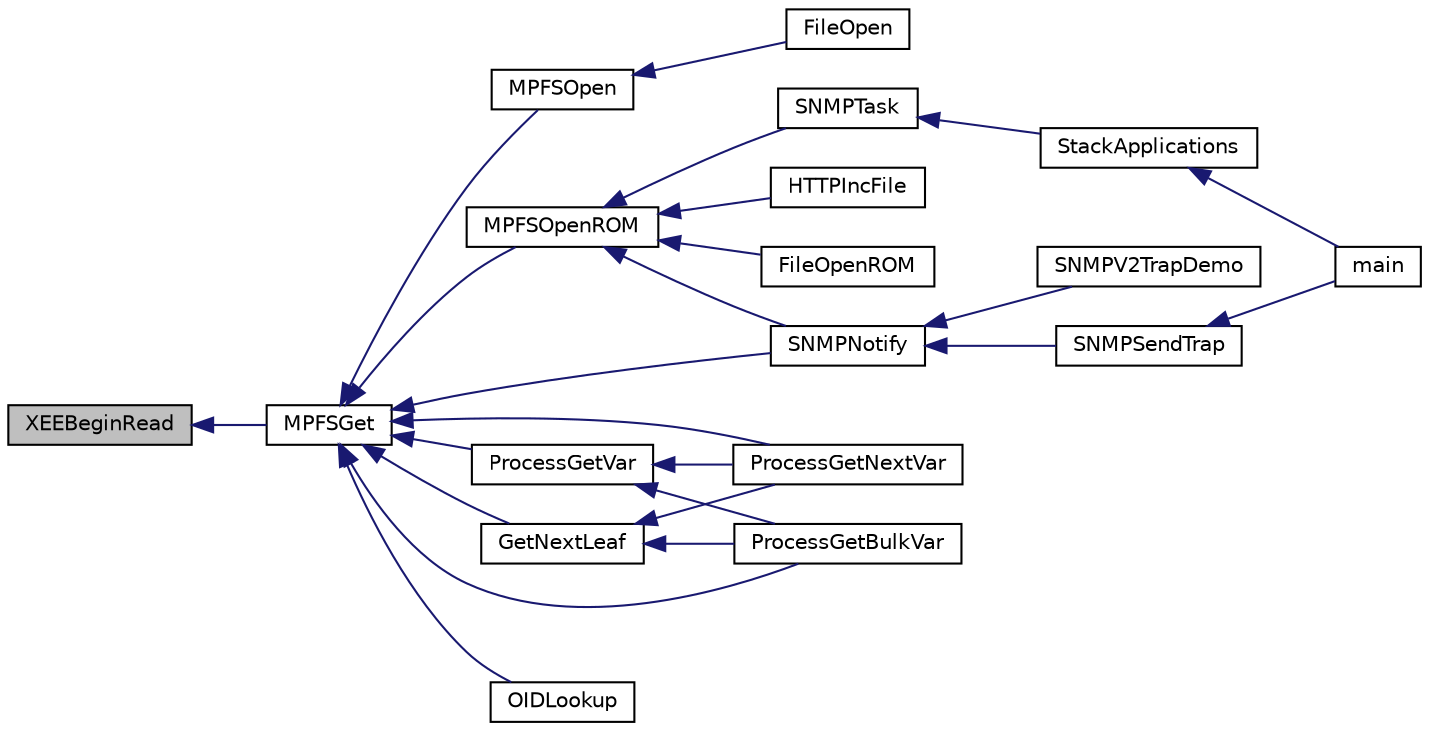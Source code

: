 digraph "XEEBeginRead"
{
  edge [fontname="Helvetica",fontsize="10",labelfontname="Helvetica",labelfontsize="10"];
  node [fontname="Helvetica",fontsize="10",shape=record];
  rankdir="LR";
  Node1 [label="XEEBeginRead",height=0.2,width=0.4,color="black", fillcolor="grey75", style="filled", fontcolor="black"];
  Node1 -> Node2 [dir="back",color="midnightblue",fontsize="10",style="solid",fontname="Helvetica"];
  Node2 [label="MPFSGet",height=0.2,width=0.4,color="black", fillcolor="white", style="filled",URL="$_m_p_f_s2_8c.html#afb383667304485d15b8533a6af5d72bb"];
  Node2 -> Node3 [dir="back",color="midnightblue",fontsize="10",style="solid",fontname="Helvetica"];
  Node3 [label="MPFSOpen",height=0.2,width=0.4,color="black", fillcolor="white", style="filled",URL="$_m_p_f_s2_8c.html#a596ccaea045af311ad0bcb4d69a82d11"];
  Node3 -> Node4 [dir="back",color="midnightblue",fontsize="10",style="solid",fontname="Helvetica"];
  Node4 [label="FileOpen",height=0.2,width=0.4,color="black", fillcolor="white", style="filled",URL="$_file_system_8c.html#aa82c8d7821c63cb52f019ffeb362c64b"];
  Node2 -> Node5 [dir="back",color="midnightblue",fontsize="10",style="solid",fontname="Helvetica"];
  Node5 [label="MPFSOpenROM",height=0.2,width=0.4,color="black", fillcolor="white", style="filled",URL="$_m_p_f_s2_8c.html#a0bd3253fb81c25ae33e53ae1fc201fd8"];
  Node5 -> Node6 [dir="back",color="midnightblue",fontsize="10",style="solid",fontname="Helvetica"];
  Node6 [label="FileOpenROM",height=0.2,width=0.4,color="black", fillcolor="white", style="filled",URL="$_file_system_8c.html#ac74a42145bf44bfe5754a02f0b50bc55"];
  Node5 -> Node7 [dir="back",color="midnightblue",fontsize="10",style="solid",fontname="Helvetica"];
  Node7 [label="HTTPIncFile",height=0.2,width=0.4,color="black", fillcolor="white", style="filled",URL="$_h_t_t_p2_8c.html#a84ac1770d087ee81a24b9793b0f9ebac"];
  Node5 -> Node8 [dir="back",color="midnightblue",fontsize="10",style="solid",fontname="Helvetica"];
  Node8 [label="SNMPTask",height=0.2,width=0.4,color="black", fillcolor="white", style="filled",URL="$_s_n_m_p_8c.html#a7066e1ee2896aa8af33dc656460074cc"];
  Node8 -> Node9 [dir="back",color="midnightblue",fontsize="10",style="solid",fontname="Helvetica"];
  Node9 [label="StackApplications",height=0.2,width=0.4,color="black", fillcolor="white", style="filled",URL="$_stack_tsk_8c.html#a7f8ff33bea9e052705b0a80d2dfcf399"];
  Node9 -> Node10 [dir="back",color="midnightblue",fontsize="10",style="solid",fontname="Helvetica"];
  Node10 [label="main",height=0.2,width=0.4,color="black", fillcolor="white", style="filled",URL="$_main_demo_8c.html#a6288eba0f8e8ad3ab1544ad731eb7667"];
  Node5 -> Node11 [dir="back",color="midnightblue",fontsize="10",style="solid",fontname="Helvetica"];
  Node11 [label="SNMPNotify",height=0.2,width=0.4,color="black", fillcolor="white", style="filled",URL="$_s_n_m_p_8c.html#a16e8b58a42a315779a1a8ed3751d852e"];
  Node11 -> Node12 [dir="back",color="midnightblue",fontsize="10",style="solid",fontname="Helvetica"];
  Node12 [label="SNMPV2TrapDemo",height=0.2,width=0.4,color="black", fillcolor="white", style="filled",URL="$_main_demo_8h.html#a7749ce2ce6712a29fad2cb9ab17a28a8"];
  Node11 -> Node13 [dir="back",color="midnightblue",fontsize="10",style="solid",fontname="Helvetica"];
  Node13 [label="SNMPSendTrap",height=0.2,width=0.4,color="black", fillcolor="white", style="filled",URL="$_custom_s_n_m_p_app_8c.html#aa00e26956b5144490e5129c412fc9f12"];
  Node13 -> Node10 [dir="back",color="midnightblue",fontsize="10",style="solid",fontname="Helvetica"];
  Node2 -> Node11 [dir="back",color="midnightblue",fontsize="10",style="solid",fontname="Helvetica"];
  Node2 -> Node14 [dir="back",color="midnightblue",fontsize="10",style="solid",fontname="Helvetica"];
  Node14 [label="ProcessGetVar",height=0.2,width=0.4,color="black", fillcolor="white", style="filled",URL="$_s_n_m_p_8c.html#acf0bec2d8ca8cc891c42d97cfe41a65b"];
  Node14 -> Node15 [dir="back",color="midnightblue",fontsize="10",style="solid",fontname="Helvetica"];
  Node15 [label="ProcessGetNextVar",height=0.2,width=0.4,color="black", fillcolor="white", style="filled",URL="$_s_n_m_p_8c.html#a5038b9575e8c8fcf600887de6ec1a752"];
  Node14 -> Node16 [dir="back",color="midnightblue",fontsize="10",style="solid",fontname="Helvetica"];
  Node16 [label="ProcessGetBulkVar",height=0.2,width=0.4,color="black", fillcolor="white", style="filled",URL="$_s_n_m_p_8c.html#ab94606b17c8c5a57807244e15e7039f7"];
  Node2 -> Node15 [dir="back",color="midnightblue",fontsize="10",style="solid",fontname="Helvetica"];
  Node2 -> Node16 [dir="back",color="midnightblue",fontsize="10",style="solid",fontname="Helvetica"];
  Node2 -> Node17 [dir="back",color="midnightblue",fontsize="10",style="solid",fontname="Helvetica"];
  Node17 [label="OIDLookup",height=0.2,width=0.4,color="black", fillcolor="white", style="filled",URL="$_s_n_m_p_8c.html#a52ab93003dde8f3ea310988a944df188"];
  Node2 -> Node18 [dir="back",color="midnightblue",fontsize="10",style="solid",fontname="Helvetica"];
  Node18 [label="GetNextLeaf",height=0.2,width=0.4,color="black", fillcolor="white", style="filled",URL="$_s_n_m_p_8c.html#acbbaeda503a3af37adb704c44e238ee2"];
  Node18 -> Node15 [dir="back",color="midnightblue",fontsize="10",style="solid",fontname="Helvetica"];
  Node18 -> Node16 [dir="back",color="midnightblue",fontsize="10",style="solid",fontname="Helvetica"];
}
